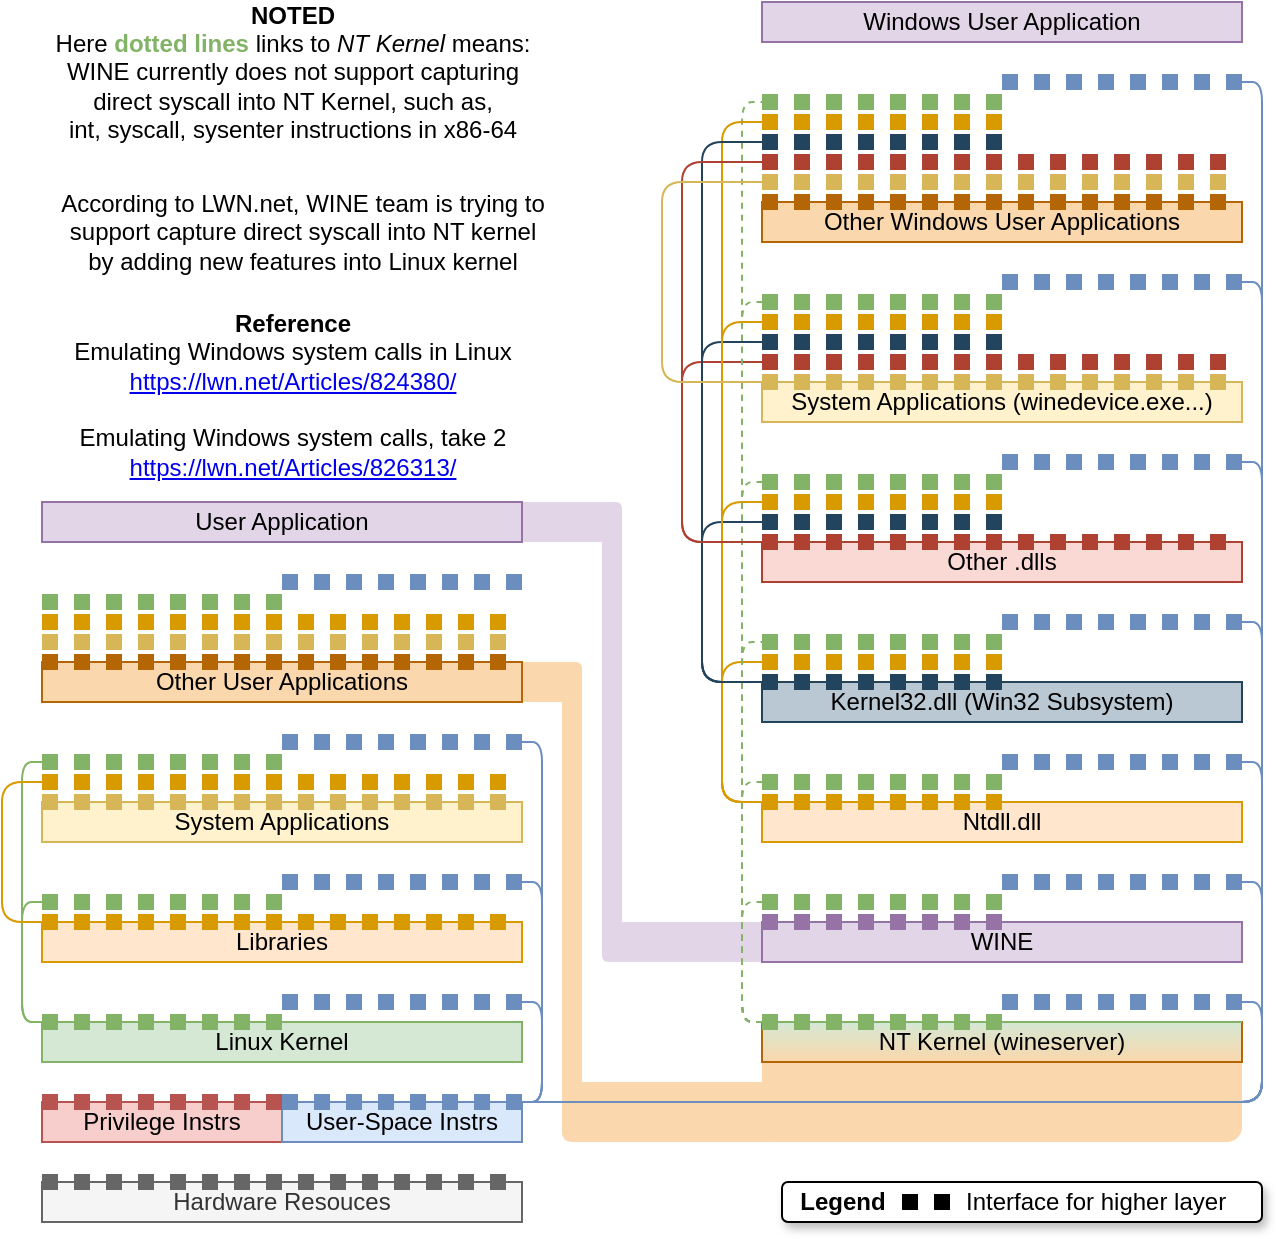 <mxfile compressed="false" version="13.3.9" type="device">
  <diagram id="SuTt-NehiLuuTij5P4sI" name="Page-1">
    <mxGraphModel dx="1038" dy="1736" grid="1" gridSize="10" guides="0" tooltips="1" connect="0" arrows="0" fold="1" page="1" pageScale="1" pageWidth="850" pageHeight="1100" math="0" shadow="0">
      <root>
        <mxCell id="0" />
        <mxCell id="1" parent="0" />
        <mxCell id="YUqFAI1fPI6s1_6WJg1y-50" value="" style="rounded=1;whiteSpace=wrap;html=1;fillColor=#e1d5e7;strokeColor=none;" parent="1" vertex="1">
          <mxGeometry x="320" y="380" width="90" height="20" as="geometry" />
        </mxCell>
        <mxCell id="YUqFAI1fPI6s1_6WJg1y-48" value="" style="rounded=1;whiteSpace=wrap;html=1;fillColor=#e1d5e7;strokeColor=none;" parent="1" vertex="1">
          <mxGeometry x="270" y="170" width="60" height="20" as="geometry" />
        </mxCell>
        <mxCell id="SXocVV9CbVZLcEvbND_1-63" value="" style="rounded=1;whiteSpace=wrap;html=1;fillColor=#fad7ac;strokeColor=none;" parent="1" vertex="1">
          <mxGeometry x="260" y="250" width="50" height="20" as="geometry" />
        </mxCell>
        <mxCell id="SXocVV9CbVZLcEvbND_1-67" value="" style="rounded=1;whiteSpace=wrap;html=1;fillColor=#fad7ac;strokeColor=none;" parent="1" vertex="1">
          <mxGeometry x="300" y="460" width="110" height="30" as="geometry" />
        </mxCell>
        <mxCell id="SXocVV9CbVZLcEvbND_1-65" value="" style="rounded=1;whiteSpace=wrap;html=1;fillColor=#fad7ac;strokeColor=none;" parent="1" vertex="1">
          <mxGeometry x="400" y="440" width="240" height="50" as="geometry" />
        </mxCell>
        <mxCell id="SXocVV9CbVZLcEvbND_1-64" value="" style="rounded=1;whiteSpace=wrap;html=1;fillColor=#fad7ac;strokeColor=none;" parent="1" vertex="1">
          <mxGeometry x="300" y="260" width="10" height="220" as="geometry" />
        </mxCell>
        <mxCell id="SXocVV9CbVZLcEvbND_1-4" value="" style="endArrow=none;dashed=1;html=1;strokeWidth=8;dashPattern=1 1;fillColor=#dae8fc;strokeColor=#6c8ebf;" parent="1" edge="1">
          <mxGeometry width="50" height="50" relative="1" as="geometry">
            <mxPoint x="160" y="290" as="sourcePoint" />
            <mxPoint x="280" y="290" as="targetPoint" />
          </mxGeometry>
        </mxCell>
        <mxCell id="SXocVV9CbVZLcEvbND_1-6" value="" style="endArrow=none;dashed=1;html=1;strokeWidth=8;dashPattern=1 1;fillColor=#d5e8d4;strokeColor=#82b366;" parent="1" edge="1">
          <mxGeometry width="50" height="50" relative="1" as="geometry">
            <mxPoint x="40" y="300" as="sourcePoint" />
            <mxPoint x="160" y="300" as="targetPoint" />
          </mxGeometry>
        </mxCell>
        <mxCell id="SXocVV9CbVZLcEvbND_1-8" value="" style="endArrow=none;dashed=1;html=1;strokeWidth=8;dashPattern=1 1;fillColor=#ffe6cc;strokeColor=#d79b00;" parent="1" edge="1">
          <mxGeometry width="50" height="50" relative="1" as="geometry">
            <mxPoint x="40" y="310" as="sourcePoint" />
            <mxPoint x="280" y="310" as="targetPoint" />
          </mxGeometry>
        </mxCell>
        <mxCell id="2WuyQpKn6ZRK7S6kR3wH-21" value="" style="endArrow=none;dashed=1;html=1;strokeWidth=8;dashPattern=1 1;fillColor=#dae8fc;strokeColor=#6c8ebf;" parent="1" edge="1">
          <mxGeometry width="50" height="50" relative="1" as="geometry">
            <mxPoint x="520" y="60" as="sourcePoint" />
            <mxPoint x="640" y="60" as="targetPoint" />
          </mxGeometry>
        </mxCell>
        <mxCell id="2WuyQpKn6ZRK7S6kR3wH-23" value="" style="endArrow=none;dashed=1;html=1;strokeWidth=8;dashPattern=1 1;fillColor=#d5e8d4;strokeColor=#82b366;" parent="1" edge="1">
          <mxGeometry width="50" height="50" relative="1" as="geometry">
            <mxPoint x="400" y="70" as="sourcePoint" />
            <mxPoint x="520" y="70" as="targetPoint" />
          </mxGeometry>
        </mxCell>
        <mxCell id="2WuyQpKn6ZRK7S6kR3wH-25" value="" style="endArrow=none;dashed=1;html=1;strokeWidth=8;dashPattern=1 1;fillColor=#ffe6cc;strokeColor=#d79b00;" parent="1" edge="1">
          <mxGeometry width="50" height="50" relative="1" as="geometry">
            <mxPoint x="400" y="80" as="sourcePoint" />
            <mxPoint x="520" y="80" as="targetPoint" />
          </mxGeometry>
        </mxCell>
        <mxCell id="2WuyQpKn6ZRK7S6kR3wH-27" value="" style="endArrow=none;dashed=1;html=1;strokeWidth=8;dashPattern=1 1;fillColor=#bac8d3;strokeColor=#23445d;" parent="1" edge="1">
          <mxGeometry width="50" height="50" relative="1" as="geometry">
            <mxPoint x="400" y="90" as="sourcePoint" />
            <mxPoint x="520" y="90" as="targetPoint" />
          </mxGeometry>
        </mxCell>
        <mxCell id="2WuyQpKn6ZRK7S6kR3wH-29" value="" style="endArrow=none;dashed=1;html=1;strokeWidth=8;dashPattern=1 1;fillColor=#fad9d5;strokeColor=#ae4132;" parent="1" edge="1">
          <mxGeometry width="50" height="50" relative="1" as="geometry">
            <mxPoint x="400" y="100" as="sourcePoint" />
            <mxPoint x="640" y="100" as="targetPoint" />
          </mxGeometry>
        </mxCell>
        <mxCell id="2WuyQpKn6ZRK7S6kR3wH-13" value="" style="endArrow=none;dashed=1;html=1;strokeWidth=8;dashPattern=1 1;fillColor=#dae8fc;strokeColor=#6c8ebf;" parent="1" edge="1">
          <mxGeometry width="50" height="50" relative="1" as="geometry">
            <mxPoint x="520" y="150" as="sourcePoint" />
            <mxPoint x="640" y="150" as="targetPoint" />
          </mxGeometry>
        </mxCell>
        <mxCell id="2WuyQpKn6ZRK7S6kR3wH-15" value="" style="endArrow=none;dashed=1;html=1;strokeWidth=8;dashPattern=1 1;fillColor=#d5e8d4;strokeColor=#82b366;" parent="1" edge="1">
          <mxGeometry width="50" height="50" relative="1" as="geometry">
            <mxPoint x="400" y="160" as="sourcePoint" />
            <mxPoint x="520" y="160" as="targetPoint" />
          </mxGeometry>
        </mxCell>
        <mxCell id="2WuyQpKn6ZRK7S6kR3wH-17" value="" style="endArrow=none;dashed=1;html=1;strokeWidth=8;dashPattern=1 1;fillColor=#ffe6cc;strokeColor=#d79b00;" parent="1" edge="1">
          <mxGeometry width="50" height="50" relative="1" as="geometry">
            <mxPoint x="400" y="170" as="sourcePoint" />
            <mxPoint x="520" y="170" as="targetPoint" />
          </mxGeometry>
        </mxCell>
        <mxCell id="2WuyQpKn6ZRK7S6kR3wH-19" value="" style="endArrow=none;dashed=1;html=1;strokeWidth=8;dashPattern=1 1;fillColor=#bac8d3;strokeColor=#23445d;" parent="1" edge="1">
          <mxGeometry width="50" height="50" relative="1" as="geometry">
            <mxPoint x="400" y="180" as="sourcePoint" />
            <mxPoint x="520" y="180" as="targetPoint" />
          </mxGeometry>
        </mxCell>
        <mxCell id="2WuyQpKn6ZRK7S6kR3wH-5" value="" style="endArrow=none;dashed=1;html=1;strokeWidth=8;dashPattern=1 1;fillColor=#dae8fc;strokeColor=#6c8ebf;" parent="1" edge="1">
          <mxGeometry width="50" height="50" relative="1" as="geometry">
            <mxPoint x="520" y="230" as="sourcePoint" />
            <mxPoint x="640" y="230" as="targetPoint" />
          </mxGeometry>
        </mxCell>
        <mxCell id="2WuyQpKn6ZRK7S6kR3wH-7" value="" style="endArrow=none;dashed=1;html=1;strokeWidth=8;dashPattern=1 1;fillColor=#d5e8d4;strokeColor=#82b366;" parent="1" edge="1">
          <mxGeometry width="50" height="50" relative="1" as="geometry">
            <mxPoint x="400" y="240" as="sourcePoint" />
            <mxPoint x="520" y="240" as="targetPoint" />
          </mxGeometry>
        </mxCell>
        <mxCell id="2WuyQpKn6ZRK7S6kR3wH-9" value="" style="endArrow=none;dashed=1;html=1;strokeWidth=8;dashPattern=1 1;fillColor=#ffe6cc;strokeColor=#d79b00;" parent="1" edge="1">
          <mxGeometry width="50" height="50" relative="1" as="geometry">
            <mxPoint x="400" y="250" as="sourcePoint" />
            <mxPoint x="520" y="250" as="targetPoint" />
          </mxGeometry>
        </mxCell>
        <mxCell id="rswDAVN-zbumqpKh8glA-41" value="" style="rounded=1;whiteSpace=wrap;html=1;shadow=1;" parent="1" vertex="1">
          <mxGeometry x="410" y="510" width="240" height="20" as="geometry" />
        </mxCell>
        <mxCell id="rswDAVN-zbumqpKh8glA-23" value="" style="endArrow=none;dashed=1;html=1;strokeWidth=8;dashPattern=1 1;fillColor=#dae8fc;strokeColor=#6c8ebf;" parent="1" edge="1">
          <mxGeometry width="50" height="50" relative="1" as="geometry">
            <mxPoint x="160" y="360" as="sourcePoint" />
            <mxPoint x="280" y="360" as="targetPoint" />
          </mxGeometry>
        </mxCell>
        <mxCell id="rswDAVN-zbumqpKh8glA-25" value="" style="endArrow=none;dashed=1;html=1;strokeWidth=8;dashPattern=1 1;fillColor=#d5e8d4;strokeColor=#82b366;" parent="1" edge="1">
          <mxGeometry width="50" height="50" relative="1" as="geometry">
            <mxPoint x="40" y="370" as="sourcePoint" />
            <mxPoint x="160" y="370" as="targetPoint" />
          </mxGeometry>
        </mxCell>
        <mxCell id="rswDAVN-zbumqpKh8glA-19" value="" style="endArrow=none;dashed=1;html=1;strokeWidth=8;dashPattern=1 1;fillColor=#dae8fc;strokeColor=#6c8ebf;" parent="1" edge="1">
          <mxGeometry width="50" height="50" relative="1" as="geometry">
            <mxPoint x="160" y="420" as="sourcePoint" />
            <mxPoint x="280" y="420" as="targetPoint" />
          </mxGeometry>
        </mxCell>
        <mxCell id="rswDAVN-zbumqpKh8glA-1" value="Hardware Resouces" style="rounded=0;whiteSpace=wrap;html=1;fillColor=#f5f5f5;strokeColor=#666666;fontColor=#333333;" parent="1" vertex="1">
          <mxGeometry x="40" y="510" width="240" height="20" as="geometry" />
        </mxCell>
        <mxCell id="rswDAVN-zbumqpKh8glA-2" value="Privilege Instrs" style="rounded=0;whiteSpace=wrap;html=1;fillColor=#f8cecc;strokeColor=#b85450;" parent="1" vertex="1">
          <mxGeometry x="40" y="470" width="120" height="20" as="geometry" />
        </mxCell>
        <mxCell id="rswDAVN-zbumqpKh8glA-3" value="User-Space Instrs" style="rounded=0;whiteSpace=wrap;html=1;fillColor=#dae8fc;strokeColor=#6c8ebf;" parent="1" vertex="1">
          <mxGeometry x="160" y="470" width="120" height="20" as="geometry" />
        </mxCell>
        <mxCell id="rswDAVN-zbumqpKh8glA-4" value="" style="endArrow=none;dashed=1;html=1;strokeWidth=8;dashPattern=1 1;fillColor=#f5f5f5;strokeColor=#666666;" parent="1" edge="1">
          <mxGeometry width="50" height="50" relative="1" as="geometry">
            <mxPoint x="40" y="510" as="sourcePoint" />
            <mxPoint x="280" y="510" as="targetPoint" />
          </mxGeometry>
        </mxCell>
        <mxCell id="rswDAVN-zbumqpKh8glA-7" value="Linux Kernel" style="rounded=0;whiteSpace=wrap;html=1;fillColor=#d5e8d4;strokeColor=#82b366;" parent="1" vertex="1">
          <mxGeometry x="40" y="430" width="240" height="20" as="geometry" />
        </mxCell>
        <mxCell id="rswDAVN-zbumqpKh8glA-8" value="" style="endArrow=none;dashed=1;html=1;strokeWidth=8;dashPattern=1 1;fillColor=#f8cecc;strokeColor=#b85450;" parent="1" edge="1">
          <mxGeometry width="50" height="50" relative="1" as="geometry">
            <mxPoint x="40" y="470" as="sourcePoint" />
            <mxPoint x="160" y="470" as="targetPoint" />
          </mxGeometry>
        </mxCell>
        <mxCell id="rswDAVN-zbumqpKh8glA-9" value="" style="endArrow=none;dashed=1;html=1;strokeWidth=8;dashPattern=1 1;fillColor=#dae8fc;strokeColor=#6c8ebf;" parent="1" edge="1">
          <mxGeometry width="50" height="50" relative="1" as="geometry">
            <mxPoint x="160" y="470" as="sourcePoint" />
            <mxPoint x="280" y="470" as="targetPoint" />
          </mxGeometry>
        </mxCell>
        <mxCell id="rswDAVN-zbumqpKh8glA-17" value="" style="endArrow=none;dashed=1;html=1;strokeWidth=8;dashPattern=1 1;fillColor=#d5e8d4;strokeColor=#82b366;" parent="1" edge="1">
          <mxGeometry width="50" height="50" relative="1" as="geometry">
            <mxPoint x="40" y="430" as="sourcePoint" />
            <mxPoint x="160" y="430" as="targetPoint" />
          </mxGeometry>
        </mxCell>
        <mxCell id="rswDAVN-zbumqpKh8glA-20" value="Libraries" style="rounded=0;whiteSpace=wrap;html=1;fillColor=#ffe6cc;strokeColor=#d79b00;" parent="1" vertex="1">
          <mxGeometry x="40" y="380" width="240" height="20" as="geometry" />
        </mxCell>
        <mxCell id="rswDAVN-zbumqpKh8glA-21" value="" style="endArrow=none;dashed=1;html=1;strokeWidth=8;dashPattern=1 1;fillColor=#ffe6cc;strokeColor=#d79b00;" parent="1" edge="1">
          <mxGeometry width="50" height="50" relative="1" as="geometry">
            <mxPoint x="40" y="380" as="sourcePoint" />
            <mxPoint x="280" y="380" as="targetPoint" />
          </mxGeometry>
        </mxCell>
        <mxCell id="rswDAVN-zbumqpKh8glA-26" value="System Applications (winedevice.exe...)" style="rounded=0;whiteSpace=wrap;html=1;fillColor=#fff2cc;strokeColor=#d6b656;" parent="1" vertex="1">
          <mxGeometry x="400" y="110" width="240" height="20" as="geometry" />
        </mxCell>
        <mxCell id="rswDAVN-zbumqpKh8glA-34" value="Windows User Application" style="rounded=0;whiteSpace=wrap;html=1;fillColor=#e1d5e7;strokeColor=#9673a6;" parent="1" vertex="1">
          <mxGeometry x="400" y="-80" width="240" height="20" as="geometry" />
        </mxCell>
        <mxCell id="rswDAVN-zbumqpKh8glA-37" value="&lt;b&gt;Legend&lt;/b&gt;" style="text;html=1;align=center;verticalAlign=middle;resizable=0;points=[];autosize=1;" parent="1" vertex="1">
          <mxGeometry x="410" y="510" width="60" height="20" as="geometry" />
        </mxCell>
        <mxCell id="rswDAVN-zbumqpKh8glA-38" value="" style="endArrow=none;dashed=1;html=1;strokeWidth=8;dashPattern=1 1;" parent="1" edge="1">
          <mxGeometry width="50" height="50" relative="1" as="geometry">
            <mxPoint x="470" y="520" as="sourcePoint" />
            <mxPoint x="500" y="520" as="targetPoint" />
          </mxGeometry>
        </mxCell>
        <mxCell id="rswDAVN-zbumqpKh8glA-39" value="Interface for higher layer" style="text;html=1;align=left;verticalAlign=middle;resizable=0;points=[];autosize=1;" parent="1" vertex="1">
          <mxGeometry x="500" y="510" width="150" height="20" as="geometry" />
        </mxCell>
        <mxCell id="2WuyQpKn6ZRK7S6kR3wH-2" value="Kernel32.dll (Win32 Subsystem)" style="rounded=0;whiteSpace=wrap;html=1;fillColor=#bac8d3;strokeColor=#23445d;" parent="1" vertex="1">
          <mxGeometry x="400" y="260" width="240" height="20" as="geometry" />
        </mxCell>
        <mxCell id="2WuyQpKn6ZRK7S6kR3wH-3" value="" style="endArrow=none;dashed=1;html=1;strokeWidth=8;dashPattern=1 1;fillColor=#bac8d3;strokeColor=#23445d;" parent="1" edge="1">
          <mxGeometry width="50" height="50" relative="1" as="geometry">
            <mxPoint x="400" y="260" as="sourcePoint" />
            <mxPoint x="520" y="260" as="targetPoint" />
          </mxGeometry>
        </mxCell>
        <mxCell id="2WuyQpKn6ZRK7S6kR3wH-10" value="Other .dlls" style="rounded=0;whiteSpace=wrap;html=1;fillColor=#fad9d5;strokeColor=#ae4132;" parent="1" vertex="1">
          <mxGeometry x="400" y="190" width="240" height="20" as="geometry" />
        </mxCell>
        <mxCell id="2WuyQpKn6ZRK7S6kR3wH-11" value="" style="endArrow=none;dashed=1;html=1;strokeWidth=8;dashPattern=1 1;fillColor=#fad9d5;strokeColor=#ae4132;" parent="1" edge="1">
          <mxGeometry width="50" height="50" relative="1" as="geometry">
            <mxPoint x="400" y="190" as="sourcePoint" />
            <mxPoint x="640" y="190" as="targetPoint" />
          </mxGeometry>
        </mxCell>
        <mxCell id="2WuyQpKn6ZRK7S6kR3wH-30" value="" style="endArrow=none;dashed=1;html=1;strokeWidth=8;dashPattern=1 1;fillColor=#fff2cc;strokeColor=#d6b656;" parent="1" edge="1">
          <mxGeometry width="50" height="50" relative="1" as="geometry">
            <mxPoint x="400" y="110" as="sourcePoint" />
            <mxPoint x="640" y="110" as="targetPoint" />
          </mxGeometry>
        </mxCell>
        <mxCell id="SXocVV9CbVZLcEvbND_1-1" value="System Applications" style="rounded=0;whiteSpace=wrap;html=1;fillColor=#fff2cc;strokeColor=#d6b656;" parent="1" vertex="1">
          <mxGeometry x="40" y="320" width="240" height="20" as="geometry" />
        </mxCell>
        <mxCell id="SXocVV9CbVZLcEvbND_1-2" value="" style="endArrow=none;dashed=1;html=1;strokeWidth=8;dashPattern=1 1;fillColor=#fff2cc;strokeColor=#d6b656;" parent="1" edge="1">
          <mxGeometry width="50" height="50" relative="1" as="geometry">
            <mxPoint x="40" y="320" as="sourcePoint" />
            <mxPoint x="280" y="320" as="targetPoint" />
          </mxGeometry>
        </mxCell>
        <mxCell id="SXocVV9CbVZLcEvbND_1-22" value="NT Kernel (wineserver)" style="rounded=0;whiteSpace=wrap;html=1;fillColor=#fad7ac;strokeColor=#b46504;gradientDirection=north;gradientColor=#D5E8D4;" parent="1" vertex="1">
          <mxGeometry x="400" y="430" width="240" height="20" as="geometry" />
        </mxCell>
        <mxCell id="SXocVV9CbVZLcEvbND_1-23" value="" style="endArrow=none;dashed=1;html=1;strokeWidth=8;dashPattern=1 1;fillColor=#d5e8d4;strokeColor=#82b366;" parent="1" edge="1">
          <mxGeometry width="50" height="50" relative="1" as="geometry">
            <mxPoint x="400" y="430" as="sourcePoint" />
            <mxPoint x="520" y="430" as="targetPoint" />
          </mxGeometry>
        </mxCell>
        <mxCell id="SXocVV9CbVZLcEvbND_1-24" value="" style="endArrow=none;dashed=1;html=1;strokeWidth=8;dashPattern=1 1;fillColor=#dae8fc;strokeColor=#6c8ebf;" parent="1" edge="1">
          <mxGeometry width="50" height="50" relative="1" as="geometry">
            <mxPoint x="520" y="420" as="sourcePoint" />
            <mxPoint x="640" y="420" as="targetPoint" />
          </mxGeometry>
        </mxCell>
        <mxCell id="SXocVV9CbVZLcEvbND_1-25" value="Ntdll.dll" style="rounded=0;whiteSpace=wrap;html=1;fillColor=#ffe6cc;strokeColor=#d79b00;" parent="1" vertex="1">
          <mxGeometry x="400" y="320" width="240" height="20" as="geometry" />
        </mxCell>
        <mxCell id="SXocVV9CbVZLcEvbND_1-26" value="" style="endArrow=none;dashed=1;html=1;strokeWidth=8;dashPattern=1 1;fillColor=#ffe6cc;strokeColor=#d79b00;" parent="1" edge="1">
          <mxGeometry width="50" height="50" relative="1" as="geometry">
            <mxPoint x="400" y="320" as="sourcePoint" />
            <mxPoint x="520" y="320" as="targetPoint" />
          </mxGeometry>
        </mxCell>
        <mxCell id="SXocVV9CbVZLcEvbND_1-27" value="" style="endArrow=none;dashed=1;html=1;strokeWidth=8;dashPattern=1 1;fillColor=#d5e8d4;strokeColor=#82b366;" parent="1" edge="1">
          <mxGeometry width="50" height="50" relative="1" as="geometry">
            <mxPoint x="400" y="310" as="sourcePoint" />
            <mxPoint x="520" y="310" as="targetPoint" />
          </mxGeometry>
        </mxCell>
        <mxCell id="SXocVV9CbVZLcEvbND_1-28" value="" style="endArrow=none;dashed=1;html=1;strokeWidth=8;dashPattern=1 1;fillColor=#dae8fc;strokeColor=#6c8ebf;" parent="1" edge="1">
          <mxGeometry width="50" height="50" relative="1" as="geometry">
            <mxPoint x="520" y="300" as="sourcePoint" />
            <mxPoint x="640" y="300" as="targetPoint" />
          </mxGeometry>
        </mxCell>
        <mxCell id="SXocVV9CbVZLcEvbND_1-31" value="" style="endArrow=none;html=1;strokeWidth=1;fillColor=#d5e8d4;strokeColor=#82b366;" parent="1" edge="1">
          <mxGeometry width="50" height="50" relative="1" as="geometry">
            <mxPoint x="40" y="430" as="sourcePoint" />
            <mxPoint x="40" y="370" as="targetPoint" />
            <Array as="points">
              <mxPoint x="30" y="430" />
              <mxPoint x="30" y="370" />
            </Array>
          </mxGeometry>
        </mxCell>
        <mxCell id="SXocVV9CbVZLcEvbND_1-32" value="" style="endArrow=none;html=1;strokeWidth=1;fillColor=#d5e8d4;strokeColor=#82b366;" parent="1" edge="1">
          <mxGeometry width="50" height="50" relative="1" as="geometry">
            <mxPoint x="40" y="430" as="sourcePoint" />
            <mxPoint x="40" y="300" as="targetPoint" />
            <Array as="points">
              <mxPoint x="30" y="430" />
              <mxPoint x="30" y="300" />
            </Array>
          </mxGeometry>
        </mxCell>
        <mxCell id="SXocVV9CbVZLcEvbND_1-33" value="" style="endArrow=none;html=1;strokeWidth=1;fillColor=#ffe6cc;strokeColor=#d79b00;" parent="1" edge="1">
          <mxGeometry width="50" height="50" relative="1" as="geometry">
            <mxPoint x="40" y="380" as="sourcePoint" />
            <mxPoint x="40" y="310" as="targetPoint" />
            <Array as="points">
              <mxPoint x="20" y="380" />
              <mxPoint x="20" y="310" />
            </Array>
          </mxGeometry>
        </mxCell>
        <mxCell id="SXocVV9CbVZLcEvbND_1-34" value="" style="endArrow=none;html=1;strokeWidth=1;fillColor=#dae8fc;strokeColor=#6c8ebf;" parent="1" edge="1">
          <mxGeometry width="50" height="50" relative="1" as="geometry">
            <mxPoint x="280" y="470" as="sourcePoint" />
            <mxPoint x="280" y="420" as="targetPoint" />
            <Array as="points">
              <mxPoint x="290" y="470" />
              <mxPoint x="290" y="420" />
            </Array>
          </mxGeometry>
        </mxCell>
        <mxCell id="SXocVV9CbVZLcEvbND_1-35" value="" style="endArrow=none;html=1;strokeWidth=1;fillColor=#dae8fc;strokeColor=#6c8ebf;" parent="1" edge="1">
          <mxGeometry width="50" height="50" relative="1" as="geometry">
            <mxPoint x="280" y="470" as="sourcePoint" />
            <mxPoint x="280" y="360" as="targetPoint" />
            <Array as="points">
              <mxPoint x="290" y="470" />
              <mxPoint x="290" y="360" />
            </Array>
          </mxGeometry>
        </mxCell>
        <mxCell id="SXocVV9CbVZLcEvbND_1-36" value="" style="endArrow=none;html=1;strokeWidth=1;fillColor=#dae8fc;strokeColor=#6c8ebf;" parent="1" edge="1">
          <mxGeometry width="50" height="50" relative="1" as="geometry">
            <mxPoint x="280" y="470" as="sourcePoint" />
            <mxPoint x="280" y="290" as="targetPoint" />
            <Array as="points">
              <mxPoint x="290" y="470" />
              <mxPoint x="290" y="290" />
            </Array>
          </mxGeometry>
        </mxCell>
        <mxCell id="SXocVV9CbVZLcEvbND_1-37" value="" style="endArrow=none;html=1;strokeWidth=1;fillColor=#dae8fc;strokeColor=#6c8ebf;" parent="1" edge="1">
          <mxGeometry width="50" height="50" relative="1" as="geometry">
            <mxPoint x="280" y="470" as="sourcePoint" />
            <mxPoint x="640" y="420" as="targetPoint" />
            <Array as="points">
              <mxPoint x="650" y="470" />
              <mxPoint x="650" y="420" />
            </Array>
          </mxGeometry>
        </mxCell>
        <mxCell id="SXocVV9CbVZLcEvbND_1-38" value="" style="endArrow=none;html=1;strokeWidth=1;fillColor=#dae8fc;strokeColor=#6c8ebf;" parent="1" edge="1">
          <mxGeometry width="50" height="50" relative="1" as="geometry">
            <mxPoint x="280" y="470" as="sourcePoint" />
            <mxPoint x="640" y="300" as="targetPoint" />
            <Array as="points">
              <mxPoint x="650" y="470" />
              <mxPoint x="650" y="300" />
            </Array>
          </mxGeometry>
        </mxCell>
        <mxCell id="SXocVV9CbVZLcEvbND_1-39" value="" style="endArrow=none;html=1;strokeWidth=1;fillColor=#dae8fc;strokeColor=#6c8ebf;" parent="1" edge="1">
          <mxGeometry width="50" height="50" relative="1" as="geometry">
            <mxPoint x="280" y="470" as="sourcePoint" />
            <mxPoint x="640" y="230" as="targetPoint" />
            <Array as="points">
              <mxPoint x="650" y="470" />
              <mxPoint x="650" y="230" />
            </Array>
          </mxGeometry>
        </mxCell>
        <mxCell id="SXocVV9CbVZLcEvbND_1-40" value="" style="endArrow=none;html=1;strokeWidth=1;fillColor=#dae8fc;strokeColor=#6c8ebf;" parent="1" edge="1">
          <mxGeometry width="50" height="50" relative="1" as="geometry">
            <mxPoint x="280" y="470" as="sourcePoint" />
            <mxPoint x="640" y="150" as="targetPoint" />
            <Array as="points">
              <mxPoint x="650" y="470" />
              <mxPoint x="650" y="150" />
            </Array>
          </mxGeometry>
        </mxCell>
        <mxCell id="SXocVV9CbVZLcEvbND_1-41" value="" style="endArrow=none;html=1;strokeWidth=1;fillColor=#dae8fc;strokeColor=#6c8ebf;" parent="1" edge="1">
          <mxGeometry width="50" height="50" relative="1" as="geometry">
            <mxPoint x="280" y="470" as="sourcePoint" />
            <mxPoint x="640" y="60" as="targetPoint" />
            <Array as="points">
              <mxPoint x="650" y="470" />
              <mxPoint x="650" y="60" />
            </Array>
          </mxGeometry>
        </mxCell>
        <mxCell id="SXocVV9CbVZLcEvbND_1-42" value="" style="endArrow=none;html=1;strokeWidth=1;fillColor=#ffe6cc;strokeColor=#d79b00;" parent="1" edge="1">
          <mxGeometry width="50" height="50" relative="1" as="geometry">
            <mxPoint x="400" y="320" as="sourcePoint" />
            <mxPoint x="400" y="250" as="targetPoint" />
            <Array as="points">
              <mxPoint x="380" y="320" />
              <mxPoint x="380" y="250" />
            </Array>
          </mxGeometry>
        </mxCell>
        <mxCell id="SXocVV9CbVZLcEvbND_1-43" value="" style="endArrow=none;html=1;strokeWidth=1;fillColor=#ffe6cc;strokeColor=#d79b00;" parent="1" edge="1">
          <mxGeometry width="50" height="50" relative="1" as="geometry">
            <mxPoint x="400" y="320" as="sourcePoint" />
            <mxPoint x="400" y="170" as="targetPoint" />
            <Array as="points">
              <mxPoint x="380" y="320" />
              <mxPoint x="380" y="170" />
            </Array>
          </mxGeometry>
        </mxCell>
        <mxCell id="SXocVV9CbVZLcEvbND_1-44" value="" style="endArrow=none;html=1;strokeWidth=1;fillColor=#ffe6cc;strokeColor=#d79b00;" parent="1" edge="1">
          <mxGeometry width="50" height="50" relative="1" as="geometry">
            <mxPoint x="400" y="320" as="sourcePoint" />
            <mxPoint x="400" y="80" as="targetPoint" />
            <Array as="points">
              <mxPoint x="380" y="320" />
              <mxPoint x="380" y="80" />
            </Array>
          </mxGeometry>
        </mxCell>
        <mxCell id="SXocVV9CbVZLcEvbND_1-45" value="" style="endArrow=none;html=1;strokeWidth=1;fillColor=#bac8d3;strokeColor=#23445d;" parent="1" edge="1">
          <mxGeometry width="50" height="50" relative="1" as="geometry">
            <mxPoint x="400" y="260" as="sourcePoint" />
            <mxPoint x="400" y="180" as="targetPoint" />
            <Array as="points">
              <mxPoint x="370" y="260" />
              <mxPoint x="370" y="180" />
            </Array>
          </mxGeometry>
        </mxCell>
        <mxCell id="SXocVV9CbVZLcEvbND_1-46" value="" style="endArrow=none;html=1;strokeWidth=1;fillColor=#bac8d3;strokeColor=#23445d;" parent="1" edge="1">
          <mxGeometry width="50" height="50" relative="1" as="geometry">
            <mxPoint x="400" y="260" as="sourcePoint" />
            <mxPoint x="400" y="90" as="targetPoint" />
            <Array as="points">
              <mxPoint x="370" y="260" />
              <mxPoint x="370" y="90" />
            </Array>
          </mxGeometry>
        </mxCell>
        <mxCell id="SXocVV9CbVZLcEvbND_1-48" value="" style="endArrow=none;html=1;strokeWidth=1;fillColor=#fad9d5;strokeColor=#ae4132;" parent="1" edge="1">
          <mxGeometry width="50" height="50" relative="1" as="geometry">
            <mxPoint x="400" y="190" as="sourcePoint" />
            <mxPoint x="400" y="100" as="targetPoint" />
            <Array as="points">
              <mxPoint x="360" y="190" />
              <mxPoint x="360" y="100" />
            </Array>
          </mxGeometry>
        </mxCell>
        <mxCell id="SXocVV9CbVZLcEvbND_1-50" value="WINE" style="rounded=0;whiteSpace=wrap;html=1;fillColor=#e1d5e7;strokeColor=#9673a6;" parent="1" vertex="1">
          <mxGeometry x="400" y="380" width="240" height="20" as="geometry" />
        </mxCell>
        <mxCell id="SXocVV9CbVZLcEvbND_1-51" value="User Application" style="rounded=0;whiteSpace=wrap;html=1;fillColor=#e1d5e7;strokeColor=#9673a6;" parent="1" vertex="1">
          <mxGeometry x="40" y="170" width="240" height="20" as="geometry" />
        </mxCell>
        <mxCell id="SXocVV9CbVZLcEvbND_1-54" value="" style="endArrow=none;dashed=1;html=1;strokeWidth=8;dashPattern=1 1;fillColor=#dae8fc;strokeColor=#6c8ebf;" parent="1" edge="1">
          <mxGeometry width="50" height="50" relative="1" as="geometry">
            <mxPoint x="520" y="360" as="sourcePoint" />
            <mxPoint x="640" y="360" as="targetPoint" />
          </mxGeometry>
        </mxCell>
        <mxCell id="SXocVV9CbVZLcEvbND_1-56" value="" style="endArrow=none;html=1;strokeWidth=1;fillColor=#dae8fc;strokeColor=#6c8ebf;" parent="1" edge="1">
          <mxGeometry width="50" height="50" relative="1" as="geometry">
            <mxPoint x="280" y="470" as="sourcePoint" />
            <mxPoint x="640" y="360" as="targetPoint" />
            <Array as="points">
              <mxPoint x="650" y="470" />
              <mxPoint x="650" y="360" />
            </Array>
          </mxGeometry>
        </mxCell>
        <mxCell id="SXocVV9CbVZLcEvbND_1-58" value="" style="endArrow=none;html=1;strokeWidth=1;fillColor=#d5e8d4;strokeColor=#82b366;" parent="1" edge="1">
          <mxGeometry width="50" height="50" relative="1" as="geometry">
            <mxPoint x="400" y="430" as="sourcePoint" />
            <mxPoint x="640" y="430" as="targetPoint" />
          </mxGeometry>
        </mxCell>
        <mxCell id="OKulLugyS5vY4aL4YYY0-1" value="" style="endArrow=none;html=1;dashed=1;fillColor=#d5e8d4;strokeColor=#82b366;" parent="1" edge="1">
          <mxGeometry width="50" height="50" relative="1" as="geometry">
            <mxPoint x="400" y="430" as="sourcePoint" />
            <mxPoint x="400" y="370" as="targetPoint" />
            <Array as="points">
              <mxPoint x="390" y="430" />
              <mxPoint x="390" y="370" />
            </Array>
          </mxGeometry>
        </mxCell>
        <mxCell id="OKulLugyS5vY4aL4YYY0-2" value="" style="endArrow=none;html=1;dashed=1;fillColor=#d5e8d4;strokeColor=#82b366;" parent="1" edge="1">
          <mxGeometry width="50" height="50" relative="1" as="geometry">
            <mxPoint x="400" y="430" as="sourcePoint" />
            <mxPoint x="400" y="310" as="targetPoint" />
            <Array as="points">
              <mxPoint x="390" y="430" />
              <mxPoint x="390" y="310" />
            </Array>
          </mxGeometry>
        </mxCell>
        <mxCell id="OKulLugyS5vY4aL4YYY0-3" value="" style="endArrow=none;html=1;dashed=1;fillColor=#d5e8d4;strokeColor=#82b366;" parent="1" edge="1">
          <mxGeometry width="50" height="50" relative="1" as="geometry">
            <mxPoint x="400" y="430" as="sourcePoint" />
            <mxPoint x="400" y="240" as="targetPoint" />
            <Array as="points">
              <mxPoint x="390" y="430" />
              <mxPoint x="390" y="240" />
            </Array>
          </mxGeometry>
        </mxCell>
        <mxCell id="OKulLugyS5vY4aL4YYY0-4" value="" style="endArrow=none;html=1;dashed=1;fillColor=#d5e8d4;strokeColor=#82b366;" parent="1" edge="1">
          <mxGeometry width="50" height="50" relative="1" as="geometry">
            <mxPoint x="400" y="430" as="sourcePoint" />
            <mxPoint x="400" y="160" as="targetPoint" />
            <Array as="points">
              <mxPoint x="390" y="430" />
              <mxPoint x="390" y="160" />
            </Array>
          </mxGeometry>
        </mxCell>
        <mxCell id="OKulLugyS5vY4aL4YYY0-5" value="&lt;b&gt;NOTED&lt;/b&gt;&lt;br&gt;Here &lt;font color=&quot;#82b366&quot;&gt;&lt;b&gt;dotted lines&lt;/b&gt;&lt;/font&gt; links to &lt;i&gt;NT Kernel&lt;/i&gt; means:&lt;br&gt;WINE currently does not support capturing&lt;br&gt;direct syscall into NT Kernel, such as,&lt;br&gt;int, syscall, sysenter instructions in x86-64" style="text;html=1;align=center;verticalAlign=middle;resizable=0;points=[];autosize=1;" parent="1" vertex="1">
          <mxGeometry x="40" y="-80" width="250" height="70" as="geometry" />
        </mxCell>
        <mxCell id="OKulLugyS5vY4aL4YYY0-6" value="According to LWN.net, WINE team is trying to &lt;br&gt;support capture direct syscall into NT kernel&lt;br&gt;by adding new features into Linux kernel" style="text;html=1;align=center;verticalAlign=middle;resizable=0;points=[];autosize=1;" parent="1" vertex="1">
          <mxGeometry x="40" y="10" width="260" height="50" as="geometry" />
        </mxCell>
        <mxCell id="OKulLugyS5vY4aL4YYY0-10" value="&lt;b&gt;Reference&lt;/b&gt;&lt;br&gt;Emulating Windows system calls in Linux&lt;br&gt;&lt;a href=&quot;https://lwn.net/Articles/824380/&quot;&gt;https://lwn.net/Articles/824380/&lt;/a&gt;" style="text;html=1;align=center;verticalAlign=middle;resizable=0;points=[];autosize=1;" parent="1" vertex="1">
          <mxGeometry x="50" y="70" width="230" height="50" as="geometry" />
        </mxCell>
        <mxCell id="OKulLugyS5vY4aL4YYY0-11" value="Emulating Windows system calls, take 2&lt;br&gt;&lt;a href=&quot;https://lwn.net/Articles/826313/&quot;&gt;https://lwn.net/Articles/826313/&lt;/a&gt;" style="text;html=1;align=center;verticalAlign=middle;resizable=0;points=[];autosize=1;" parent="1" vertex="1">
          <mxGeometry x="50" y="130" width="230" height="30" as="geometry" />
        </mxCell>
        <mxCell id="YUqFAI1fPI6s1_6WJg1y-1" value="Other User Applications" style="rounded=0;whiteSpace=wrap;html=1;fillColor=#fad7ac;strokeColor=#b46504;" parent="1" vertex="1">
          <mxGeometry x="40" y="250" width="240" height="20" as="geometry" />
        </mxCell>
        <mxCell id="YUqFAI1fPI6s1_6WJg1y-2" value="" style="endArrow=none;dashed=1;html=1;strokeWidth=8;dashPattern=1 1;fillColor=#dae8fc;strokeColor=#6c8ebf;" parent="1" edge="1">
          <mxGeometry width="50" height="50" relative="1" as="geometry">
            <mxPoint x="160" y="210" as="sourcePoint" />
            <mxPoint x="280" y="210" as="targetPoint" />
          </mxGeometry>
        </mxCell>
        <mxCell id="YUqFAI1fPI6s1_6WJg1y-3" value="" style="endArrow=none;dashed=1;html=1;strokeWidth=8;dashPattern=1 1;fillColor=#d5e8d4;strokeColor=#82b366;" parent="1" edge="1">
          <mxGeometry width="50" height="50" relative="1" as="geometry">
            <mxPoint x="40" y="220" as="sourcePoint" />
            <mxPoint x="160" y="220" as="targetPoint" />
          </mxGeometry>
        </mxCell>
        <mxCell id="YUqFAI1fPI6s1_6WJg1y-4" value="" style="endArrow=none;dashed=1;html=1;strokeWidth=8;dashPattern=1 1;fillColor=#ffe6cc;strokeColor=#d79b00;" parent="1" edge="1">
          <mxGeometry width="50" height="50" relative="1" as="geometry">
            <mxPoint x="40" y="230" as="sourcePoint" />
            <mxPoint x="280" y="230" as="targetPoint" />
          </mxGeometry>
        </mxCell>
        <mxCell id="YUqFAI1fPI6s1_6WJg1y-5" value="" style="endArrow=none;dashed=1;html=1;strokeWidth=8;dashPattern=1 1;fillColor=#fff2cc;strokeColor=#d6b656;" parent="1" edge="1">
          <mxGeometry width="50" height="50" relative="1" as="geometry">
            <mxPoint x="40" y="240" as="sourcePoint" />
            <mxPoint x="280" y="240" as="targetPoint" />
          </mxGeometry>
        </mxCell>
        <mxCell id="YUqFAI1fPI6s1_6WJg1y-6" value="" style="endArrow=none;dashed=1;html=1;strokeWidth=8;dashPattern=1 1;fillColor=#fad7ac;strokeColor=#b46504;" parent="1" edge="1">
          <mxGeometry width="50" height="50" relative="1" as="geometry">
            <mxPoint x="40" y="250" as="sourcePoint" />
            <mxPoint x="280" y="250" as="targetPoint" />
          </mxGeometry>
        </mxCell>
        <mxCell id="YUqFAI1fPI6s1_6WJg1y-49" value="" style="rounded=1;whiteSpace=wrap;html=1;fillColor=#e1d5e7;strokeColor=none;" parent="1" vertex="1">
          <mxGeometry x="320" y="180" width="10" height="210" as="geometry" />
        </mxCell>
        <mxCell id="YUqFAI1fPI6s1_6WJg1y-52" value="" style="endArrow=none;dashed=1;html=1;strokeWidth=8;dashPattern=1 1;fillColor=#d5e8d4;strokeColor=#82b366;" parent="1" edge="1">
          <mxGeometry width="50" height="50" relative="1" as="geometry">
            <mxPoint x="400" y="370" as="sourcePoint" />
            <mxPoint x="520" y="370" as="targetPoint" />
          </mxGeometry>
        </mxCell>
        <mxCell id="YUqFAI1fPI6s1_6WJg1y-75" value="Other Windows User Applications" style="rounded=0;whiteSpace=wrap;html=1;fillColor=#fad7ac;strokeColor=#b46504;" parent="1" vertex="1">
          <mxGeometry x="400" y="20" width="240" height="20" as="geometry" />
        </mxCell>
        <mxCell id="YUqFAI1fPI6s1_6WJg1y-76" value="" style="endArrow=none;dashed=1;html=1;strokeWidth=8;dashPattern=1 1;fillColor=#fad7ac;strokeColor=#b46504;" parent="1" edge="1">
          <mxGeometry width="50" height="50" relative="1" as="geometry">
            <mxPoint x="400.0" y="20" as="sourcePoint" />
            <mxPoint x="640" y="20" as="targetPoint" />
          </mxGeometry>
        </mxCell>
        <mxCell id="YUqFAI1fPI6s1_6WJg1y-77" value="" style="endArrow=none;dashed=1;html=1;strokeWidth=8;dashPattern=1 1;fillColor=#dae8fc;strokeColor=#6c8ebf;" parent="1" edge="1">
          <mxGeometry width="50" height="50" relative="1" as="geometry">
            <mxPoint x="520" y="-40" as="sourcePoint" />
            <mxPoint x="640" y="-40" as="targetPoint" />
          </mxGeometry>
        </mxCell>
        <mxCell id="YUqFAI1fPI6s1_6WJg1y-78" value="" style="endArrow=none;dashed=1;html=1;strokeWidth=8;dashPattern=1 1;fillColor=#d5e8d4;strokeColor=#82b366;" parent="1" edge="1">
          <mxGeometry width="50" height="50" relative="1" as="geometry">
            <mxPoint x="400" y="-30" as="sourcePoint" />
            <mxPoint x="520" y="-30" as="targetPoint" />
          </mxGeometry>
        </mxCell>
        <mxCell id="YUqFAI1fPI6s1_6WJg1y-79" value="" style="endArrow=none;dashed=1;html=1;strokeWidth=8;dashPattern=1 1;fillColor=#ffe6cc;strokeColor=#d79b00;" parent="1" edge="1">
          <mxGeometry width="50" height="50" relative="1" as="geometry">
            <mxPoint x="400" y="-20" as="sourcePoint" />
            <mxPoint x="520" y="-20" as="targetPoint" />
          </mxGeometry>
        </mxCell>
        <mxCell id="YUqFAI1fPI6s1_6WJg1y-80" value="" style="endArrow=none;dashed=1;html=1;strokeWidth=8;dashPattern=1 1;fillColor=#bac8d3;strokeColor=#23445d;" parent="1" edge="1">
          <mxGeometry width="50" height="50" relative="1" as="geometry">
            <mxPoint x="400" y="-10" as="sourcePoint" />
            <mxPoint x="520" y="-10" as="targetPoint" />
          </mxGeometry>
        </mxCell>
        <mxCell id="YUqFAI1fPI6s1_6WJg1y-81" value="" style="endArrow=none;dashed=1;html=1;strokeWidth=8;dashPattern=1 1;fillColor=#fad9d5;strokeColor=#ae4132;" parent="1" edge="1">
          <mxGeometry width="50" height="50" relative="1" as="geometry">
            <mxPoint x="400" as="sourcePoint" />
            <mxPoint x="640" as="targetPoint" />
          </mxGeometry>
        </mxCell>
        <mxCell id="YUqFAI1fPI6s1_6WJg1y-82" value="" style="endArrow=none;dashed=1;html=1;strokeWidth=8;dashPattern=1 1;fillColor=#fff2cc;strokeColor=#d6b656;" parent="1" edge="1">
          <mxGeometry width="50" height="50" relative="1" as="geometry">
            <mxPoint x="400" y="10" as="sourcePoint" />
            <mxPoint x="640" y="10" as="targetPoint" />
          </mxGeometry>
        </mxCell>
        <mxCell id="YUqFAI1fPI6s1_6WJg1y-83" value="" style="endArrow=none;html=1;dashed=1;fillColor=#d5e8d4;strokeColor=#82b366;" parent="1" edge="1">
          <mxGeometry width="50" height="50" relative="1" as="geometry">
            <mxPoint x="400" y="430" as="sourcePoint" />
            <mxPoint x="400" y="70" as="targetPoint" />
            <Array as="points">
              <mxPoint x="390" y="430" />
              <mxPoint x="390" y="70" />
            </Array>
          </mxGeometry>
        </mxCell>
        <mxCell id="YUqFAI1fPI6s1_6WJg1y-84" value="" style="endArrow=none;html=1;dashed=1;fillColor=#d5e8d4;strokeColor=#82b366;" parent="1" edge="1">
          <mxGeometry width="50" height="50" relative="1" as="geometry">
            <mxPoint x="400" y="430" as="sourcePoint" />
            <mxPoint x="400" y="-30" as="targetPoint" />
            <Array as="points">
              <mxPoint x="390" y="430" />
              <mxPoint x="390" y="-30" />
            </Array>
          </mxGeometry>
        </mxCell>
        <mxCell id="YUqFAI1fPI6s1_6WJg1y-85" value="" style="endArrow=none;html=1;strokeWidth=1;fillColor=#dae8fc;strokeColor=#6c8ebf;" parent="1" edge="1">
          <mxGeometry width="50" height="50" relative="1" as="geometry">
            <mxPoint x="280" y="470" as="sourcePoint" />
            <mxPoint x="640" y="-40" as="targetPoint" />
            <Array as="points">
              <mxPoint x="650" y="470" />
              <mxPoint x="650" y="-40" />
            </Array>
          </mxGeometry>
        </mxCell>
        <mxCell id="YUqFAI1fPI6s1_6WJg1y-86" value="" style="endArrow=none;html=1;strokeWidth=1;fillColor=#ffe6cc;strokeColor=#d79b00;" parent="1" edge="1">
          <mxGeometry width="50" height="50" relative="1" as="geometry">
            <mxPoint x="400" y="320" as="sourcePoint" />
            <mxPoint x="400" y="-20" as="targetPoint" />
            <Array as="points">
              <mxPoint x="380" y="320" />
              <mxPoint x="380" y="-20" />
            </Array>
          </mxGeometry>
        </mxCell>
        <mxCell id="YUqFAI1fPI6s1_6WJg1y-87" value="" style="endArrow=none;html=1;strokeWidth=1;fillColor=#bac8d3;strokeColor=#23445d;" parent="1" edge="1">
          <mxGeometry width="50" height="50" relative="1" as="geometry">
            <mxPoint x="400" y="260" as="sourcePoint" />
            <mxPoint x="400" y="-10" as="targetPoint" />
            <Array as="points">
              <mxPoint x="370" y="260" />
              <mxPoint x="370" y="-10" />
            </Array>
          </mxGeometry>
        </mxCell>
        <mxCell id="YUqFAI1fPI6s1_6WJg1y-88" value="" style="endArrow=none;html=1;strokeWidth=1;fillColor=#fad9d5;strokeColor=#ae4132;" parent="1" edge="1">
          <mxGeometry width="50" height="50" relative="1" as="geometry">
            <mxPoint x="400" y="190" as="sourcePoint" />
            <mxPoint x="400" as="targetPoint" />
            <Array as="points">
              <mxPoint x="360" y="190" />
              <mxPoint x="360" />
            </Array>
          </mxGeometry>
        </mxCell>
        <mxCell id="YUqFAI1fPI6s1_6WJg1y-89" value="" style="endArrow=none;html=1;strokeWidth=1;fillColor=#fff2cc;strokeColor=#d6b656;" parent="1" edge="1">
          <mxGeometry width="50" height="50" relative="1" as="geometry">
            <mxPoint x="400" y="110" as="sourcePoint" />
            <mxPoint x="400" y="10" as="targetPoint" />
            <Array as="points">
              <mxPoint x="350" y="110" />
              <mxPoint x="350" y="10" />
            </Array>
          </mxGeometry>
        </mxCell>
        <mxCell id="YUqFAI1fPI6s1_6WJg1y-90" value="" style="endArrow=none;dashed=1;html=1;strokeWidth=8;dashPattern=1 1;fillColor=#e1d5e7;strokeColor=#9673a6;" parent="1" edge="1">
          <mxGeometry width="50" height="50" relative="1" as="geometry">
            <mxPoint x="400" y="380" as="sourcePoint" />
            <mxPoint x="520" y="380" as="targetPoint" />
          </mxGeometry>
        </mxCell>
      </root>
    </mxGraphModel>
  </diagram>
</mxfile>
